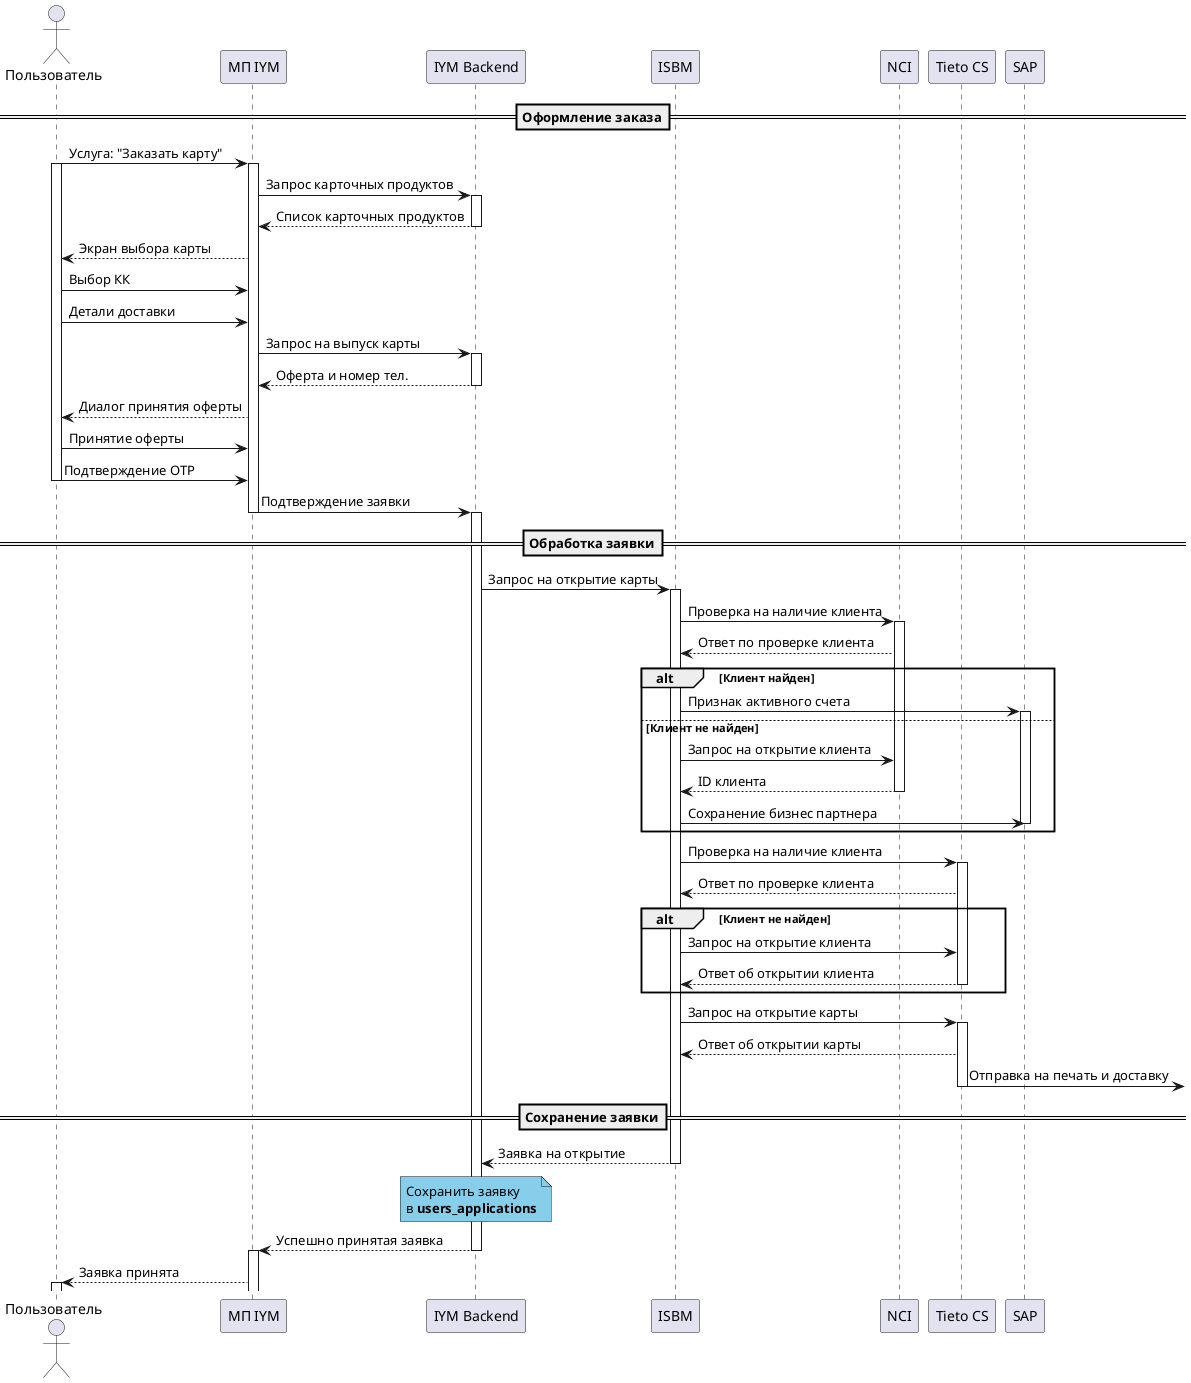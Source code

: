 @startuml
actor       "Пользователь" as User
participant "МП IYM"       as App
participant "IYM Backend"  as BE
participant "ISBM"         as ISBM
participant "NCI"          as CBS
participant "Tieto CS"     as TCS
participant "SAP"          as SAP

==Оформление заказа==
User -> App : Услуга: "Заказать карту"
activate User
activate App
App -> BE : Запрос карточных продуктов
activate BE
App <-- BE : Список карточных продуктов
deactivate BE
User <-- App : Экран выбора карты
User -> App : Выбор КК
User -> App : Детали доставки
App -> BE : Запрос на выпуск карты
activate BE
App <-- BE : Оферта и номер тел.
deactivate BE
User <-- App : Диалог принятия оферты
User -> App : Принятие оферты
User -> App : Подтверждение OTP
deactivate User
App -> BE : Подтверждение заявки
deactivate App
activate BE
==Обработка заявки==
BE -> ISBM : Запрос на открытие карты
activate ISBM
ISBM -> CBS : Проверка на наличие клиента
activate CBS
ISBM <-- CBS : Ответ по проверке клиента
alt Клиент найден
    ISBM -> SAP : Признак активного счета
    activate SAP
else Клиент не найден
    ISBM -> CBS : Запрос на открытие клиента
    ISBM <-- CBS : ID клиента
    deactivate CBS
    ISBM -> SAP : Сохранение бизнес партнера
    deactivate SAP
end
ISBM -> TCS : Проверка на наличие клиента
activate TCS
ISBM <-- TCS : Ответ по проверке клиента
alt Клиент не найден
    ISBM -> TCS : Запрос на открытие клиента
    ISBM <-- TCS : Ответ об открытии клиента
    deactivate TCS
end
ISBM -> TCS : Запрос на открытие карты
activate TCS
ISBM <-- TCS : Ответ об открытии карты
TCS -> : Отправка на печать и доставку
deactivate TCS
==Сохранение заявки==
BE <-- ISBM : Заявка на открытие
deactivate ISBM
note over BE #SkyBlue
Сохранить заявку 
в **users_applications**
end note
App <-- BE : Успешно принятая заявка
deactivate BE
activate App
User <-- App : Заявка принята
activate User

@enduml
